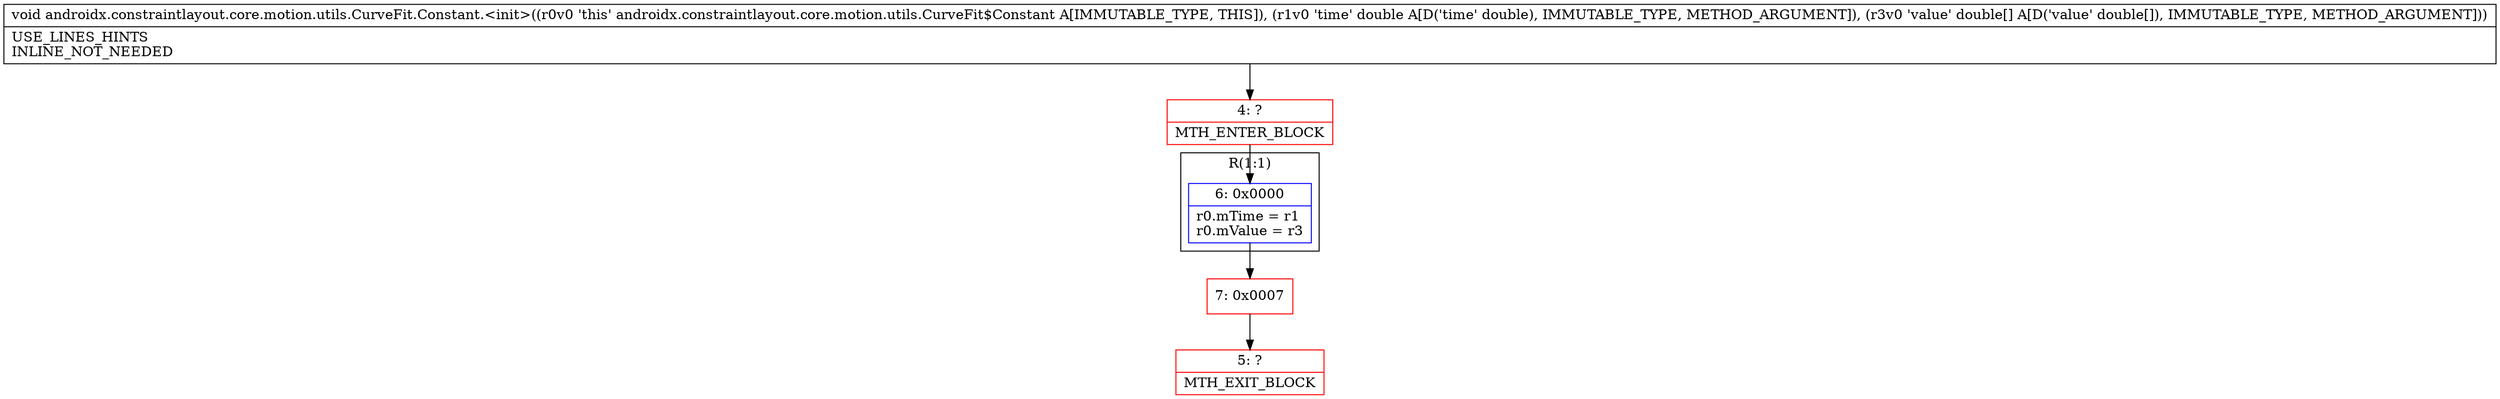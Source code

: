 digraph "CFG forandroidx.constraintlayout.core.motion.utils.CurveFit.Constant.\<init\>(D[D)V" {
subgraph cluster_Region_993448142 {
label = "R(1:1)";
node [shape=record,color=blue];
Node_6 [shape=record,label="{6\:\ 0x0000|r0.mTime = r1\lr0.mValue = r3\l}"];
}
Node_4 [shape=record,color=red,label="{4\:\ ?|MTH_ENTER_BLOCK\l}"];
Node_7 [shape=record,color=red,label="{7\:\ 0x0007}"];
Node_5 [shape=record,color=red,label="{5\:\ ?|MTH_EXIT_BLOCK\l}"];
MethodNode[shape=record,label="{void androidx.constraintlayout.core.motion.utils.CurveFit.Constant.\<init\>((r0v0 'this' androidx.constraintlayout.core.motion.utils.CurveFit$Constant A[IMMUTABLE_TYPE, THIS]), (r1v0 'time' double A[D('time' double), IMMUTABLE_TYPE, METHOD_ARGUMENT]), (r3v0 'value' double[] A[D('value' double[]), IMMUTABLE_TYPE, METHOD_ARGUMENT]))  | USE_LINES_HINTS\lINLINE_NOT_NEEDED\l}"];
MethodNode -> Node_4;Node_6 -> Node_7;
Node_4 -> Node_6;
Node_7 -> Node_5;
}

